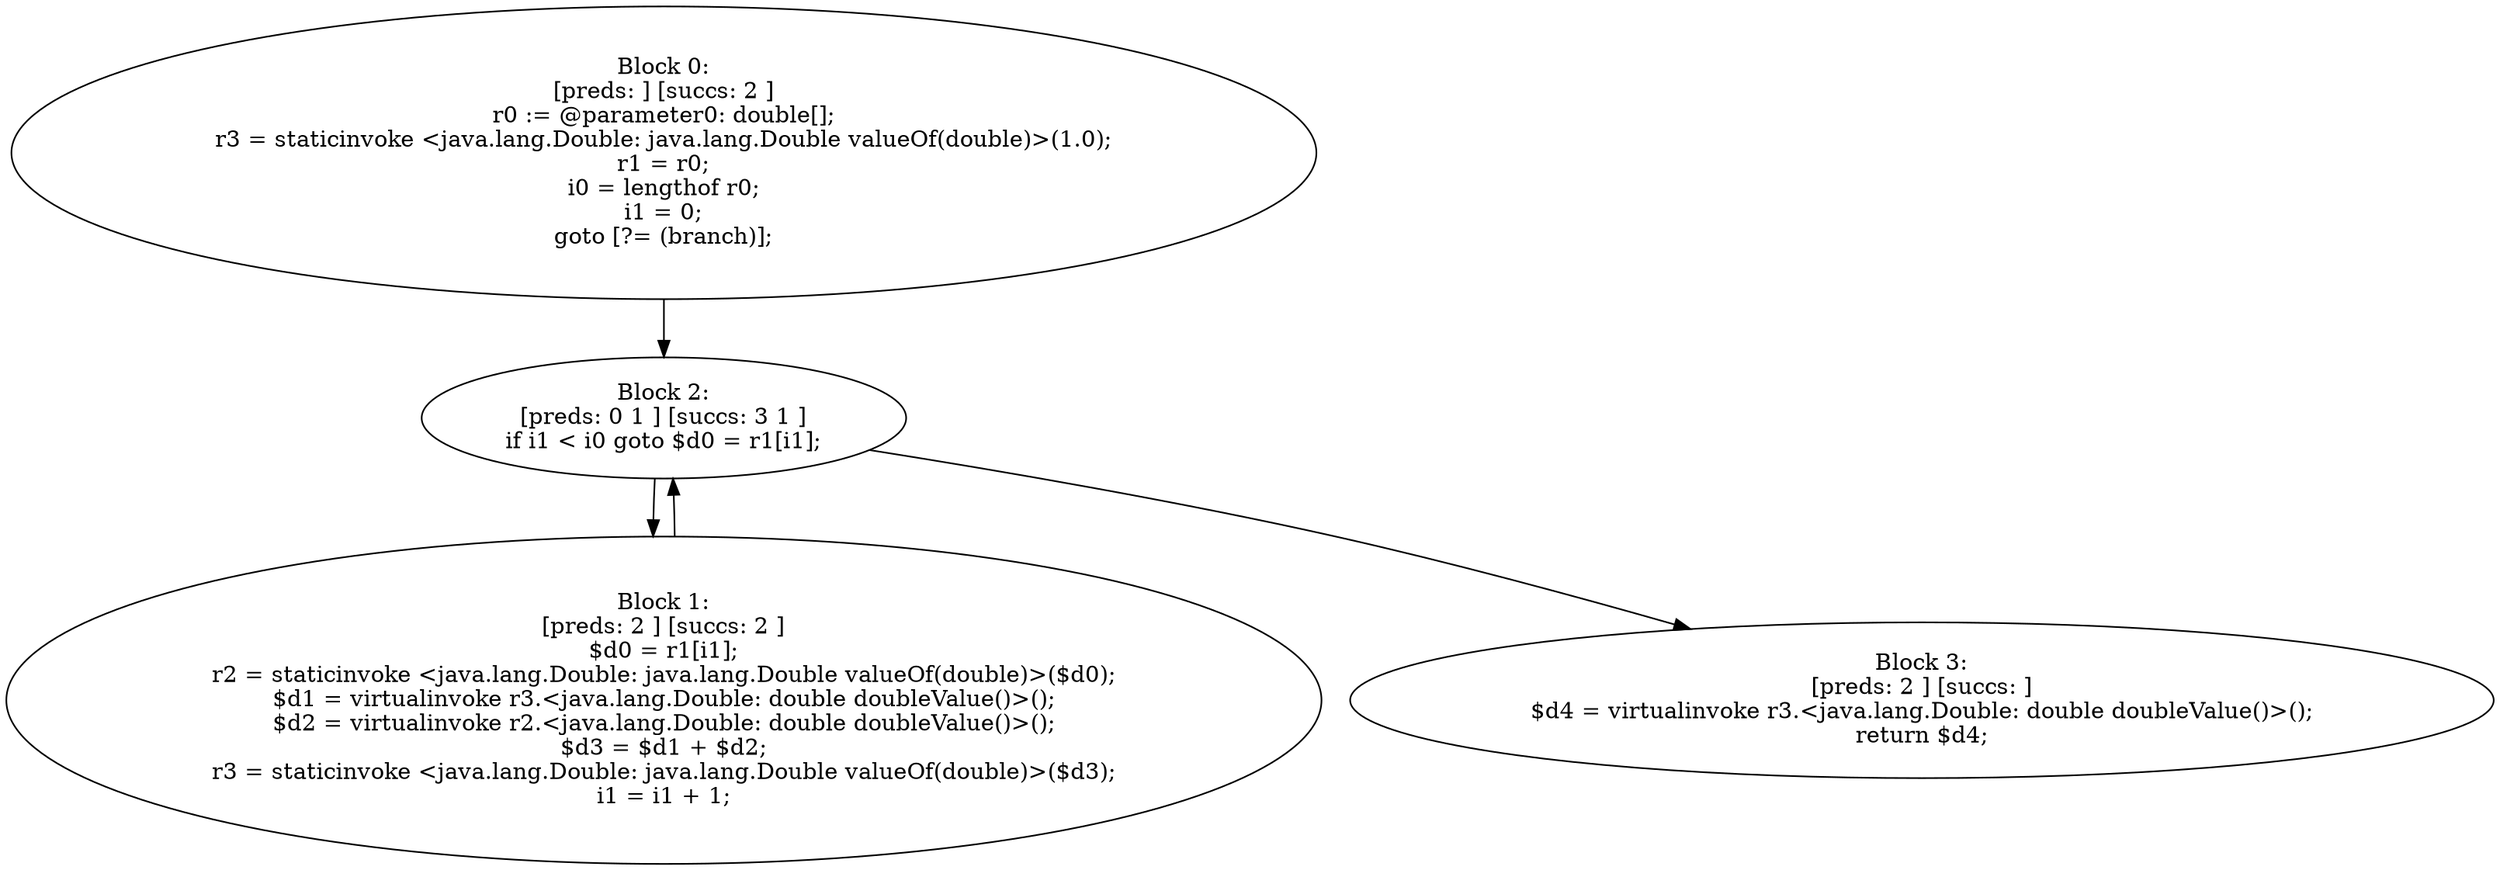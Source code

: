 digraph "unitGraph" {
    "Block 0:
[preds: ] [succs: 2 ]
r0 := @parameter0: double[];
r3 = staticinvoke <java.lang.Double: java.lang.Double valueOf(double)>(1.0);
r1 = r0;
i0 = lengthof r0;
i1 = 0;
goto [?= (branch)];
"
    "Block 1:
[preds: 2 ] [succs: 2 ]
$d0 = r1[i1];
r2 = staticinvoke <java.lang.Double: java.lang.Double valueOf(double)>($d0);
$d1 = virtualinvoke r3.<java.lang.Double: double doubleValue()>();
$d2 = virtualinvoke r2.<java.lang.Double: double doubleValue()>();
$d3 = $d1 + $d2;
r3 = staticinvoke <java.lang.Double: java.lang.Double valueOf(double)>($d3);
i1 = i1 + 1;
"
    "Block 2:
[preds: 0 1 ] [succs: 3 1 ]
if i1 < i0 goto $d0 = r1[i1];
"
    "Block 3:
[preds: 2 ] [succs: ]
$d4 = virtualinvoke r3.<java.lang.Double: double doubleValue()>();
return $d4;
"
    "Block 0:
[preds: ] [succs: 2 ]
r0 := @parameter0: double[];
r3 = staticinvoke <java.lang.Double: java.lang.Double valueOf(double)>(1.0);
r1 = r0;
i0 = lengthof r0;
i1 = 0;
goto [?= (branch)];
"->"Block 2:
[preds: 0 1 ] [succs: 3 1 ]
if i1 < i0 goto $d0 = r1[i1];
";
    "Block 1:
[preds: 2 ] [succs: 2 ]
$d0 = r1[i1];
r2 = staticinvoke <java.lang.Double: java.lang.Double valueOf(double)>($d0);
$d1 = virtualinvoke r3.<java.lang.Double: double doubleValue()>();
$d2 = virtualinvoke r2.<java.lang.Double: double doubleValue()>();
$d3 = $d1 + $d2;
r3 = staticinvoke <java.lang.Double: java.lang.Double valueOf(double)>($d3);
i1 = i1 + 1;
"->"Block 2:
[preds: 0 1 ] [succs: 3 1 ]
if i1 < i0 goto $d0 = r1[i1];
";
    "Block 2:
[preds: 0 1 ] [succs: 3 1 ]
if i1 < i0 goto $d0 = r1[i1];
"->"Block 3:
[preds: 2 ] [succs: ]
$d4 = virtualinvoke r3.<java.lang.Double: double doubleValue()>();
return $d4;
";
    "Block 2:
[preds: 0 1 ] [succs: 3 1 ]
if i1 < i0 goto $d0 = r1[i1];
"->"Block 1:
[preds: 2 ] [succs: 2 ]
$d0 = r1[i1];
r2 = staticinvoke <java.lang.Double: java.lang.Double valueOf(double)>($d0);
$d1 = virtualinvoke r3.<java.lang.Double: double doubleValue()>();
$d2 = virtualinvoke r2.<java.lang.Double: double doubleValue()>();
$d3 = $d1 + $d2;
r3 = staticinvoke <java.lang.Double: java.lang.Double valueOf(double)>($d3);
i1 = i1 + 1;
";
}
